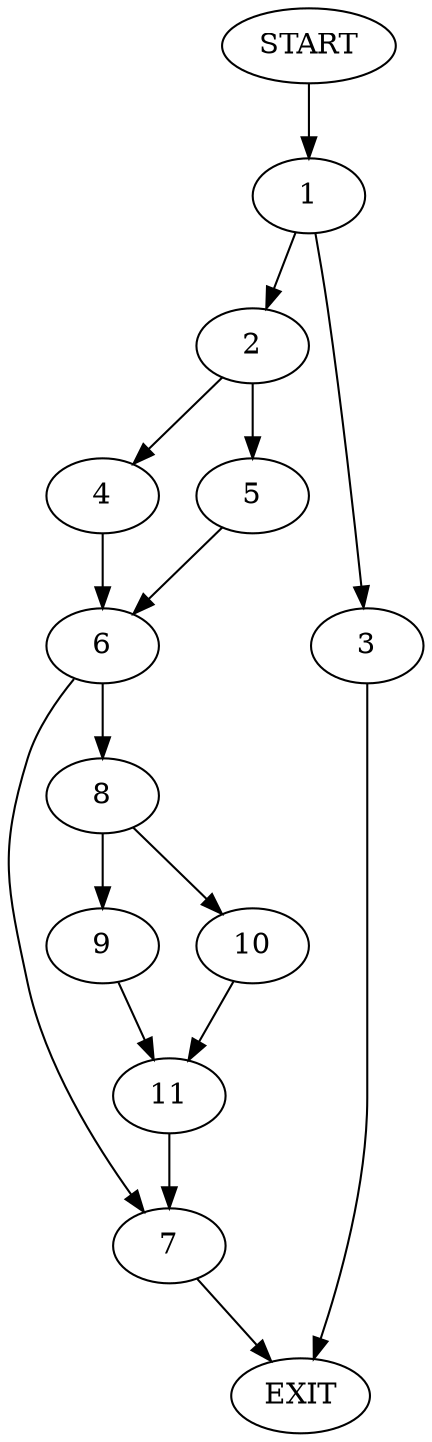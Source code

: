 digraph {
0 [label="START"]
12 [label="EXIT"]
0 -> 1
1 -> 2
1 -> 3
2 -> 4
2 -> 5
3 -> 12
5 -> 6
4 -> 6
6 -> 7
6 -> 8
8 -> 9
8 -> 10
7 -> 12
10 -> 11
9 -> 11
11 -> 7
}
